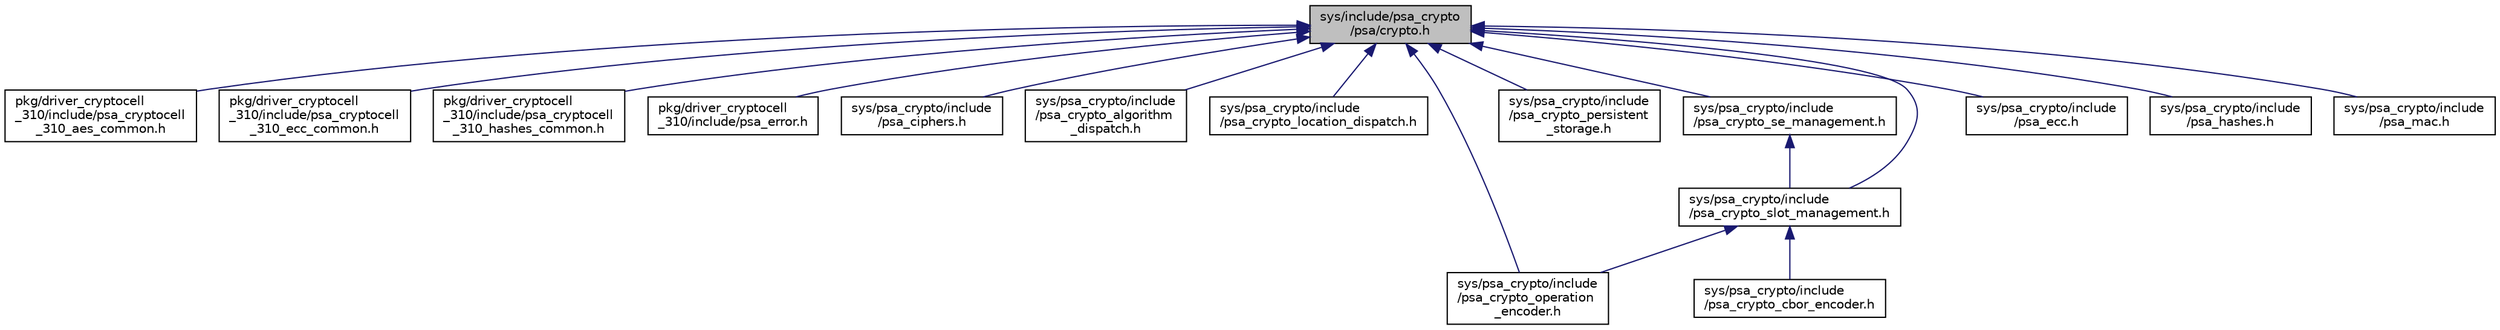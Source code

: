 digraph "sys/include/psa_crypto/psa/crypto.h"
{
 // LATEX_PDF_SIZE
  edge [fontname="Helvetica",fontsize="10",labelfontname="Helvetica",labelfontsize="10"];
  node [fontname="Helvetica",fontsize="10",shape=record];
  Node1 [label="sys/include/psa_crypto\l/psa/crypto.h",height=0.2,width=0.4,color="black", fillcolor="grey75", style="filled", fontcolor="black",tooltip="Function declarations for PSA Crypto."];
  Node1 -> Node2 [dir="back",color="midnightblue",fontsize="10",style="solid",fontname="Helvetica"];
  Node2 [label="pkg/driver_cryptocell\l_310/include/psa_cryptocell\l_310_aes_common.h",height=0.2,width=0.4,color="black", fillcolor="white", style="filled",URL="$psa__cryptocell__310__aes__common_8h.html",tooltip="Common AES functions used by all PSA Crypto wrappers for the CryptoCell 310 AES APIs."];
  Node1 -> Node3 [dir="back",color="midnightblue",fontsize="10",style="solid",fontname="Helvetica"];
  Node3 [label="pkg/driver_cryptocell\l_310/include/psa_cryptocell\l_310_ecc_common.h",height=0.2,width=0.4,color="black", fillcolor="white", style="filled",URL="$psa__cryptocell__310__ecc__common_8h.html",tooltip="Common ECC functions used by all PSA Crypto wrappers for the CryptoCell 310 ECC APIs."];
  Node1 -> Node4 [dir="back",color="midnightblue",fontsize="10",style="solid",fontname="Helvetica"];
  Node4 [label="pkg/driver_cryptocell\l_310/include/psa_cryptocell\l_310_hashes_common.h",height=0.2,width=0.4,color="black", fillcolor="white", style="filled",URL="$psa__cryptocell__310__hashes__common_8h.html",tooltip="Common hash functions used by all PSA Crypto wrappers for the CryptoCell 310 hash APIs."];
  Node1 -> Node5 [dir="back",color="midnightblue",fontsize="10",style="solid",fontname="Helvetica"];
  Node5 [label="pkg/driver_cryptocell\l_310/include/psa_error.h",height=0.2,width=0.4,color="black", fillcolor="white", style="filled",URL="$psa__error_8h.html",tooltip="Glue code translating between PSA Crypto and the CryptoCell 310 driver APIs."];
  Node1 -> Node6 [dir="back",color="midnightblue",fontsize="10",style="solid",fontname="Helvetica"];
  Node6 [label="sys/psa_crypto/include\l/psa_ciphers.h",height=0.2,width=0.4,color="black", fillcolor="white", style="filled",URL="$psa__ciphers_8h.html",tooltip="Function declarations for low level wrapper functions for cipher operations."];
  Node1 -> Node7 [dir="back",color="midnightblue",fontsize="10",style="solid",fontname="Helvetica"];
  Node7 [label="sys/psa_crypto/include\l/psa_crypto_algorithm\l_dispatch.h",height=0.2,width=0.4,color="black", fillcolor="white", style="filled",URL="$psa__crypto__algorithm__dispatch_8h.html",tooltip="Function declarations for PSA Crypto algorithm dispatcher."];
  Node1 -> Node8 [dir="back",color="midnightblue",fontsize="10",style="solid",fontname="Helvetica"];
  Node8 [label="sys/psa_crypto/include\l/psa_crypto_location_dispatch.h",height=0.2,width=0.4,color="black", fillcolor="white", style="filled",URL="$psa__crypto__location__dispatch_8h.html",tooltip="Function declarations for the PSA Crypto location dispatcher."];
  Node1 -> Node9 [dir="back",color="midnightblue",fontsize="10",style="solid",fontname="Helvetica"];
  Node9 [label="sys/psa_crypto/include\l/psa_crypto_operation\l_encoder.h",height=0.2,width=0.4,color="black", fillcolor="white", style="filled",URL="$psa__crypto__operation__encoder_8h.html",tooltip="Macros used to map PSA algorithms, key types and key sizes to specific key types and operations to ca..."];
  Node1 -> Node10 [dir="back",color="midnightblue",fontsize="10",style="solid",fontname="Helvetica"];
  Node10 [label="sys/psa_crypto/include\l/psa_crypto_persistent\l_storage.h",height=0.2,width=0.4,color="black", fillcolor="white", style="filled",URL="$psa__crypto__persistent__storage_8h.html",tooltip=" "];
  Node1 -> Node11 [dir="back",color="midnightblue",fontsize="10",style="solid",fontname="Helvetica"];
  Node11 [label="sys/psa_crypto/include\l/psa_crypto_se_management.h",height=0.2,width=0.4,color="black", fillcolor="white", style="filled",URL="$psa__crypto__se__management_8h.html",tooltip="PSA Secure Element management function declarations."];
  Node11 -> Node12 [dir="back",color="midnightblue",fontsize="10",style="solid",fontname="Helvetica"];
  Node12 [label="sys/psa_crypto/include\l/psa_crypto_slot_management.h",height=0.2,width=0.4,color="black", fillcolor="white", style="filled",URL="$psa__crypto__slot__management_8h.html",tooltip="PSA key slot management function declarations."];
  Node12 -> Node13 [dir="back",color="midnightblue",fontsize="10",style="solid",fontname="Helvetica"];
  Node13 [label="sys/psa_crypto/include\l/psa_crypto_cbor_encoder.h",height=0.2,width=0.4,color="black", fillcolor="white", style="filled",URL="$psa__crypto__cbor__encoder_8h.html",tooltip=" "];
  Node12 -> Node9 [dir="back",color="midnightblue",fontsize="10",style="solid",fontname="Helvetica"];
  Node1 -> Node12 [dir="back",color="midnightblue",fontsize="10",style="solid",fontname="Helvetica"];
  Node1 -> Node14 [dir="back",color="midnightblue",fontsize="10",style="solid",fontname="Helvetica"];
  Node14 [label="sys/psa_crypto/include\l/psa_ecc.h",height=0.2,width=0.4,color="black", fillcolor="white", style="filled",URL="$psa__ecc_8h.html",tooltip="Function declarations for low level wrapper functions for ECC operations."];
  Node1 -> Node15 [dir="back",color="midnightblue",fontsize="10",style="solid",fontname="Helvetica"];
  Node15 [label="sys/psa_crypto/include\l/psa_hashes.h",height=0.2,width=0.4,color="black", fillcolor="white", style="filled",URL="$psa__hashes_8h.html",tooltip="Function declarations for low level wrapper functions for hash operations."];
  Node1 -> Node16 [dir="back",color="midnightblue",fontsize="10",style="solid",fontname="Helvetica"];
  Node16 [label="sys/psa_crypto/include\l/psa_mac.h",height=0.2,width=0.4,color="black", fillcolor="white", style="filled",URL="$psa__mac_8h.html",tooltip="Function declarations for low level wrapper functions for MAC operations."];
}
